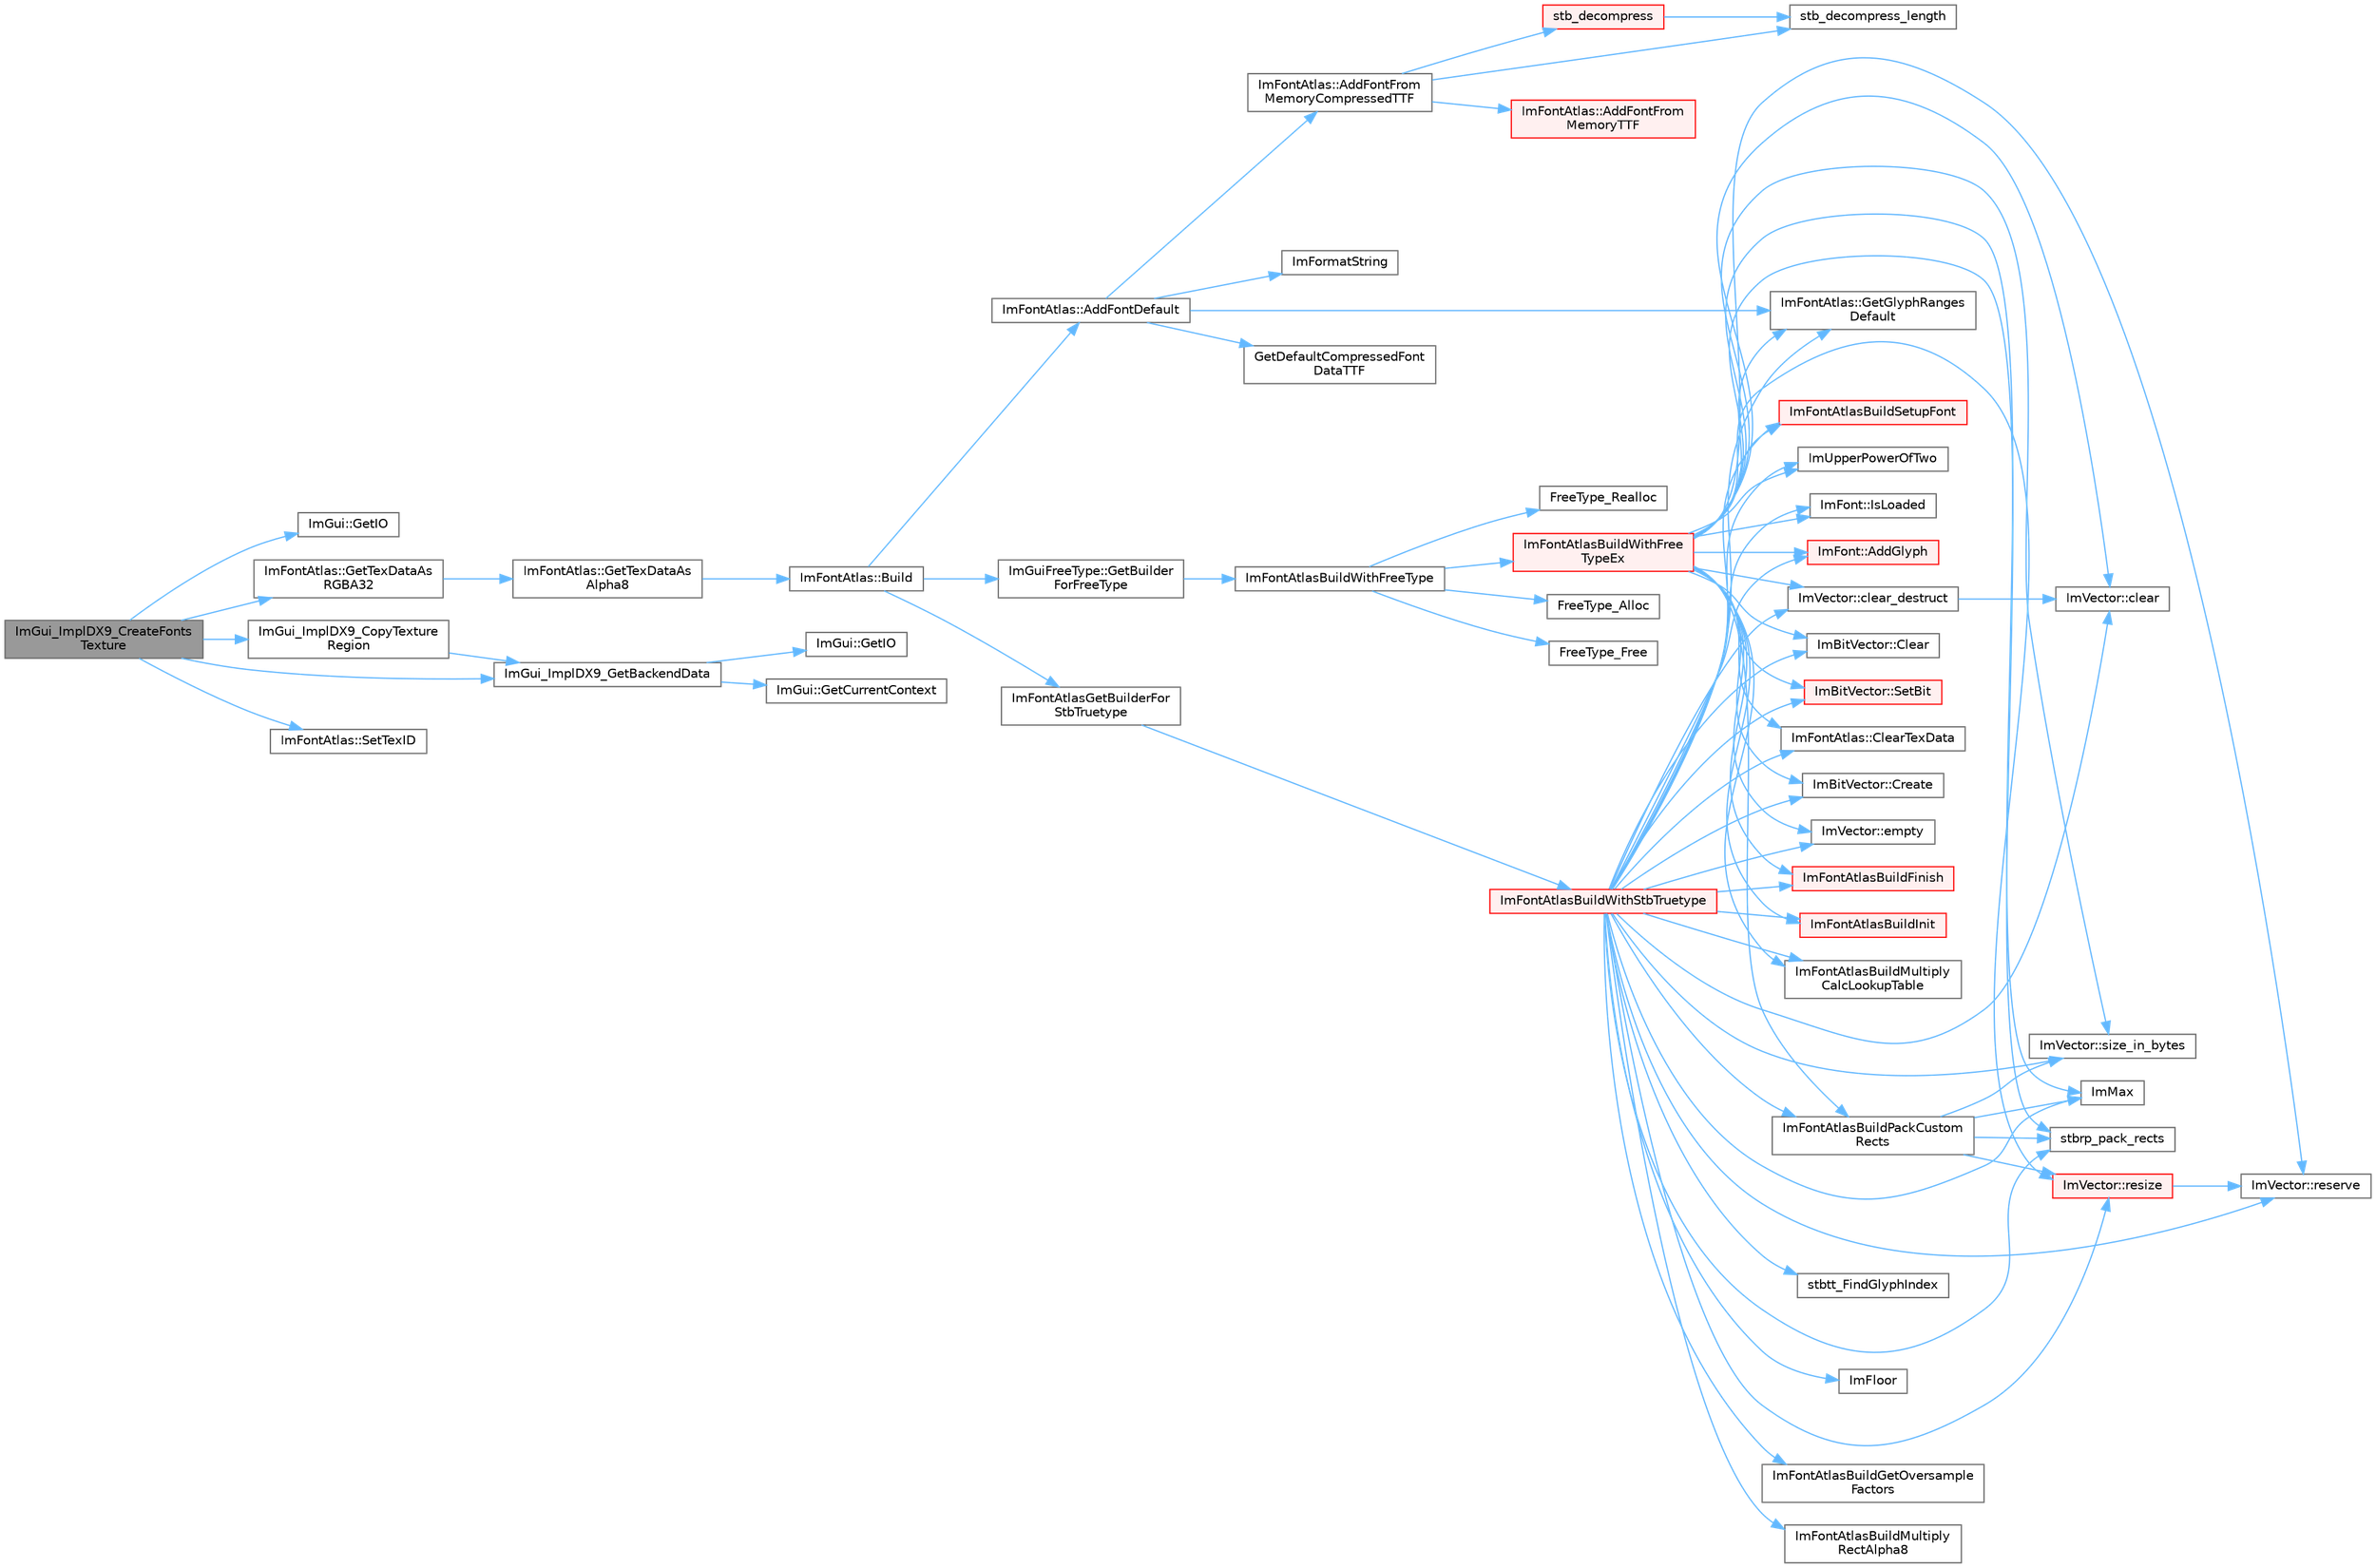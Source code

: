 digraph "ImGui_ImplDX9_CreateFontsTexture"
{
 // LATEX_PDF_SIZE
  bgcolor="transparent";
  edge [fontname=Helvetica,fontsize=10,labelfontname=Helvetica,labelfontsize=10];
  node [fontname=Helvetica,fontsize=10,shape=box,height=0.2,width=0.4];
  rankdir="LR";
  Node1 [id="Node000001",label="ImGui_ImplDX9_CreateFonts\lTexture",height=0.2,width=0.4,color="gray40", fillcolor="grey60", style="filled", fontcolor="black",tooltip=" "];
  Node1 -> Node2 [id="edge1_Node000001_Node000002",color="steelblue1",style="solid",tooltip=" "];
  Node2 [id="Node000002",label="ImGui::GetIO",height=0.2,width=0.4,color="grey40", fillcolor="white", style="filled",URL="$namespace_im_gui.html#a3179e560812f878f3961ce803a5d9302",tooltip=" "];
  Node1 -> Node3 [id="edge2_Node000001_Node000003",color="steelblue1",style="solid",tooltip=" "];
  Node3 [id="Node000003",label="ImFontAtlas::GetTexDataAs\lRGBA32",height=0.2,width=0.4,color="grey40", fillcolor="white", style="filled",URL="$struct_im_font_atlas.html#a8abb0c4e67ebb38249d4df71218c4eec",tooltip=" "];
  Node3 -> Node4 [id="edge3_Node000003_Node000004",color="steelblue1",style="solid",tooltip=" "];
  Node4 [id="Node000004",label="ImFontAtlas::GetTexDataAs\lAlpha8",height=0.2,width=0.4,color="grey40", fillcolor="white", style="filled",URL="$struct_im_font_atlas.html#aeff1a1044a1ab68d8f27bb2819cd9f44",tooltip=" "];
  Node4 -> Node5 [id="edge4_Node000004_Node000005",color="steelblue1",style="solid",tooltip=" "];
  Node5 [id="Node000005",label="ImFontAtlas::Build",height=0.2,width=0.4,color="grey40", fillcolor="white", style="filled",URL="$struct_im_font_atlas.html#a81e39e30dffa4dd7e458a53297451e27",tooltip=" "];
  Node5 -> Node6 [id="edge5_Node000005_Node000006",color="steelblue1",style="solid",tooltip=" "];
  Node6 [id="Node000006",label="ImFontAtlas::AddFontDefault",height=0.2,width=0.4,color="grey40", fillcolor="white", style="filled",URL="$struct_im_font_atlas.html#a9d2b4a94579bf603a0d2662cd8348cbd",tooltip=" "];
  Node6 -> Node7 [id="edge6_Node000006_Node000007",color="steelblue1",style="solid",tooltip=" "];
  Node7 [id="Node000007",label="ImFontAtlas::AddFontFrom\lMemoryCompressedTTF",height=0.2,width=0.4,color="grey40", fillcolor="white", style="filled",URL="$struct_im_font_atlas.html#a478ffa07777bf990ade02889e15a21ab",tooltip=" "];
  Node7 -> Node8 [id="edge7_Node000007_Node000008",color="steelblue1",style="solid",tooltip=" "];
  Node8 [id="Node000008",label="ImFontAtlas::AddFontFrom\lMemoryTTF",height=0.2,width=0.4,color="red", fillcolor="#FFF0F0", style="filled",URL="$struct_im_font_atlas.html#a95eec9b791e9c509180030f8176406ff",tooltip=" "];
  Node7 -> Node13 [id="edge8_Node000007_Node000013",color="steelblue1",style="solid",tooltip=" "];
  Node13 [id="Node000013",label="stb_decompress",height=0.2,width=0.4,color="red", fillcolor="#FFF0F0", style="filled",URL="$imgui__draw_8cpp.html#a23f899d930c93d351569ee83cf920570",tooltip=" "];
  Node13 -> Node15 [id="edge9_Node000013_Node000015",color="steelblue1",style="solid",tooltip=" "];
  Node15 [id="Node000015",label="stb_decompress_length",height=0.2,width=0.4,color="grey40", fillcolor="white", style="filled",URL="$imgui__draw_8cpp.html#a5a5301def23b33e2156ac79a8b65c69b",tooltip=" "];
  Node7 -> Node15 [id="edge10_Node000007_Node000015",color="steelblue1",style="solid",tooltip=" "];
  Node6 -> Node19 [id="edge11_Node000006_Node000019",color="steelblue1",style="solid",tooltip=" "];
  Node19 [id="Node000019",label="GetDefaultCompressedFont\lDataTTF",height=0.2,width=0.4,color="grey40", fillcolor="white", style="filled",URL="$imgui__draw_8cpp.html#abc3b462ef2c5ef511d4f7231e3d9b853",tooltip=" "];
  Node6 -> Node20 [id="edge12_Node000006_Node000020",color="steelblue1",style="solid",tooltip=" "];
  Node20 [id="Node000020",label="ImFontAtlas::GetGlyphRanges\lDefault",height=0.2,width=0.4,color="grey40", fillcolor="white", style="filled",URL="$struct_im_font_atlas.html#adec0df140eb1dc01c2a22a5253d62820",tooltip=" "];
  Node6 -> Node21 [id="edge13_Node000006_Node000021",color="steelblue1",style="solid",tooltip=" "];
  Node21 [id="Node000021",label="ImFormatString",height=0.2,width=0.4,color="grey40", fillcolor="white", style="filled",URL="$imgui_8cpp.html#a75ccaf7d676b1f567ba888ae42ac3809",tooltip=" "];
  Node5 -> Node22 [id="edge14_Node000005_Node000022",color="steelblue1",style="solid",tooltip=" "];
  Node22 [id="Node000022",label="ImGuiFreeType::GetBuilder\lForFreeType",height=0.2,width=0.4,color="grey40", fillcolor="white", style="filled",URL="$namespace_im_gui_free_type.html#ad0ba08f92f212ec5da9dd7a2872e0ae3",tooltip=" "];
  Node22 -> Node23 [id="edge15_Node000022_Node000023",color="steelblue1",style="solid",tooltip=" "];
  Node23 [id="Node000023",label="ImFontAtlasBuildWithFreeType",height=0.2,width=0.4,color="grey40", fillcolor="white", style="filled",URL="$imgui__freetype_8cpp.html#a59c51a543162f6d8a70c66e526f2f5fe",tooltip=" "];
  Node23 -> Node24 [id="edge16_Node000023_Node000024",color="steelblue1",style="solid",tooltip=" "];
  Node24 [id="Node000024",label="FreeType_Alloc",height=0.2,width=0.4,color="grey40", fillcolor="white", style="filled",URL="$imgui__freetype_8cpp.html#a6a98733a4a93bb0b2a6cc6c1d1c0637c",tooltip=" "];
  Node23 -> Node25 [id="edge17_Node000023_Node000025",color="steelblue1",style="solid",tooltip=" "];
  Node25 [id="Node000025",label="FreeType_Free",height=0.2,width=0.4,color="grey40", fillcolor="white", style="filled",URL="$imgui__freetype_8cpp.html#abc3aa644b842c8087c6a785b59fcf5e6",tooltip=" "];
  Node23 -> Node26 [id="edge18_Node000023_Node000026",color="steelblue1",style="solid",tooltip=" "];
  Node26 [id="Node000026",label="FreeType_Realloc",height=0.2,width=0.4,color="grey40", fillcolor="white", style="filled",URL="$imgui__freetype_8cpp.html#afb83eb710c8c6c48c842184d2b43bd72",tooltip=" "];
  Node23 -> Node27 [id="edge19_Node000023_Node000027",color="steelblue1",style="solid",tooltip=" "];
  Node27 [id="Node000027",label="ImFontAtlasBuildWithFree\lTypeEx",height=0.2,width=0.4,color="red", fillcolor="#FFF0F0", style="filled",URL="$imgui__freetype_8cpp.html#af965b039f4cb8ad8bcdc5a1981ac5d81",tooltip=" "];
  Node27 -> Node28 [id="edge20_Node000027_Node000028",color="steelblue1",style="solid",tooltip=" "];
  Node28 [id="Node000028",label="ImFont::AddGlyph",height=0.2,width=0.4,color="red", fillcolor="#FFF0F0", style="filled",URL="$struct_im_font.html#a1badad96fa8d41b4754fc7bdb826e6b2",tooltip=" "];
  Node27 -> Node32 [id="edge21_Node000027_Node000032",color="steelblue1",style="solid",tooltip=" "];
  Node32 [id="Node000032",label="ImBitVector::Clear",height=0.2,width=0.4,color="grey40", fillcolor="white", style="filled",URL="$struct_im_bit_vector.html#a6486ac9a357400a42af07909f937a659",tooltip=" "];
  Node27 -> Node33 [id="edge22_Node000027_Node000033",color="steelblue1",style="solid",tooltip=" "];
  Node33 [id="Node000033",label="ImVector::clear",height=0.2,width=0.4,color="grey40", fillcolor="white", style="filled",URL="$struct_im_vector.html#ae2d401b4ec5f1113cdb8edb5a61a38f7",tooltip=" "];
  Node27 -> Node34 [id="edge23_Node000027_Node000034",color="steelblue1",style="solid",tooltip=" "];
  Node34 [id="Node000034",label="ImVector::clear_destruct",height=0.2,width=0.4,color="grey40", fillcolor="white", style="filled",URL="$struct_im_vector.html#ac1ed34eac753156e87e8a92f78dbbe3f",tooltip=" "];
  Node34 -> Node33 [id="edge24_Node000034_Node000033",color="steelblue1",style="solid",tooltip=" "];
  Node27 -> Node10 [id="edge25_Node000027_Node000010",color="steelblue1",style="solid",tooltip=" "];
  Node10 [id="Node000010",label="ImFontAtlas::ClearTexData",height=0.2,width=0.4,color="grey40", fillcolor="white", style="filled",URL="$struct_im_font_atlas.html#a3ede4bd513bec044c77ac392ad9c6e86",tooltip=" "];
  Node27 -> Node35 [id="edge26_Node000027_Node000035",color="steelblue1",style="solid",tooltip=" "];
  Node35 [id="Node000035",label="ImBitVector::Create",height=0.2,width=0.4,color="grey40", fillcolor="white", style="filled",URL="$struct_im_bit_vector.html#a2e25a0809000ad27bfc3fb89f3d04829",tooltip=" "];
  Node27 -> Node36 [id="edge27_Node000027_Node000036",color="steelblue1",style="solid",tooltip=" "];
  Node36 [id="Node000036",label="ImVector::empty",height=0.2,width=0.4,color="grey40", fillcolor="white", style="filled",URL="$struct_im_vector.html#aa53e48a5272f4bad1099368769514ff1",tooltip=" "];
  Node27 -> Node20 [id="edge28_Node000027_Node000020",color="steelblue1",style="solid",tooltip=" "];
  Node27 -> Node38 [id="edge29_Node000027_Node000038",color="steelblue1",style="solid",tooltip=" "];
  Node38 [id="Node000038",label="ImFontAtlasBuildFinish",height=0.2,width=0.4,color="red", fillcolor="#FFF0F0", style="filled",URL="$imgui__draw_8cpp.html#adbf0ee92b3ac86e30b9e81f552d15d37",tooltip=" "];
  Node27 -> Node52 [id="edge30_Node000027_Node000052",color="steelblue1",style="solid",tooltip=" "];
  Node52 [id="Node000052",label="ImFontAtlasBuildInit",height=0.2,width=0.4,color="red", fillcolor="#FFF0F0", style="filled",URL="$imgui__draw_8cpp.html#ac050ff181df43cec0b63d834b6039c3f",tooltip=" "];
  Node27 -> Node54 [id="edge31_Node000027_Node000054",color="steelblue1",style="solid",tooltip=" "];
  Node54 [id="Node000054",label="ImFontAtlasBuildMultiply\lCalcLookupTable",height=0.2,width=0.4,color="grey40", fillcolor="white", style="filled",URL="$imgui__draw_8cpp.html#a8d5f3a053aae34ac7b93e39cb9096d06",tooltip=" "];
  Node27 -> Node55 [id="edge32_Node000027_Node000055",color="steelblue1",style="solid",tooltip=" "];
  Node55 [id="Node000055",label="ImFontAtlasBuildPackCustom\lRects",height=0.2,width=0.4,color="grey40", fillcolor="white", style="filled",URL="$imgui__draw_8cpp.html#add0fcd1708ca3540688d8277fc01bf3f",tooltip=" "];
  Node55 -> Node44 [id="edge33_Node000055_Node000044",color="steelblue1",style="solid",tooltip=" "];
  Node44 [id="Node000044",label="ImMax",height=0.2,width=0.4,color="grey40", fillcolor="white", style="filled",URL="$imgui__internal_8h.html#a7667efd95147d0422f140917c71a9226",tooltip=" "];
  Node55 -> Node56 [id="edge34_Node000055_Node000056",color="steelblue1",style="solid",tooltip=" "];
  Node56 [id="Node000056",label="ImVector::resize",height=0.2,width=0.4,color="red", fillcolor="#FFF0F0", style="filled",URL="$struct_im_vector.html#ac371dd62e56ae486b1a5038cf07eee56",tooltip=" "];
  Node56 -> Node58 [id="edge35_Node000056_Node000058",color="steelblue1",style="solid",tooltip=" "];
  Node58 [id="Node000058",label="ImVector::reserve",height=0.2,width=0.4,color="grey40", fillcolor="white", style="filled",URL="$struct_im_vector.html#a0f14f5736c3372157856eebb67123b75",tooltip=" "];
  Node55 -> Node59 [id="edge36_Node000055_Node000059",color="steelblue1",style="solid",tooltip=" "];
  Node59 [id="Node000059",label="ImVector::size_in_bytes",height=0.2,width=0.4,color="grey40", fillcolor="white", style="filled",URL="$struct_im_vector.html#ade9f2e937e47b0e0f9970dcfba038204",tooltip=" "];
  Node55 -> Node60 [id="edge37_Node000055_Node000060",color="steelblue1",style="solid",tooltip=" "];
  Node60 [id="Node000060",label="stbrp_pack_rects",height=0.2,width=0.4,color="grey40", fillcolor="white", style="filled",URL="$imstb__rectpack_8h.html#af038ae1b98573f24736c9a3eed0478ba",tooltip=" "];
  Node27 -> Node61 [id="edge38_Node000027_Node000061",color="steelblue1",style="solid",tooltip=" "];
  Node61 [id="Node000061",label="ImFontAtlasBuildSetupFont",height=0.2,width=0.4,color="red", fillcolor="#FFF0F0", style="filled",URL="$imgui__draw_8cpp.html#a4bea0932904c84de73237df3f1f76bdd",tooltip=" "];
  Node27 -> Node44 [id="edge39_Node000027_Node000044",color="steelblue1",style="solid",tooltip=" "];
  Node27 -> Node63 [id="edge40_Node000027_Node000063",color="steelblue1",style="solid",tooltip=" "];
  Node63 [id="Node000063",label="ImUpperPowerOfTwo",height=0.2,width=0.4,color="grey40", fillcolor="white", style="filled",URL="$imgui__internal_8h.html#adae096c61c812293ec61ac541c146674",tooltip=" "];
  Node27 -> Node64 [id="edge41_Node000027_Node000064",color="steelblue1",style="solid",tooltip=" "];
  Node64 [id="Node000064",label="ImFont::IsLoaded",height=0.2,width=0.4,color="grey40", fillcolor="white", style="filled",URL="$struct_im_font.html#a97dafa61cc94e84be396d69b0d42b1ce",tooltip=" "];
  Node27 -> Node58 [id="edge42_Node000027_Node000058",color="steelblue1",style="solid",tooltip=" "];
  Node27 -> Node56 [id="edge43_Node000027_Node000056",color="steelblue1",style="solid",tooltip=" "];
  Node27 -> Node66 [id="edge44_Node000027_Node000066",color="steelblue1",style="solid",tooltip=" "];
  Node66 [id="Node000066",label="ImBitVector::SetBit",height=0.2,width=0.4,color="red", fillcolor="#FFF0F0", style="filled",URL="$struct_im_bit_vector.html#afab0abbd320b1f33d1988760be7cd39b",tooltip=" "];
  Node27 -> Node59 [id="edge45_Node000027_Node000059",color="steelblue1",style="solid",tooltip=" "];
  Node27 -> Node60 [id="edge46_Node000027_Node000060",color="steelblue1",style="solid",tooltip=" "];
  Node5 -> Node70 [id="edge47_Node000005_Node000070",color="steelblue1",style="solid",tooltip=" "];
  Node70 [id="Node000070",label="ImFontAtlasGetBuilderFor\lStbTruetype",height=0.2,width=0.4,color="grey40", fillcolor="white", style="filled",URL="$imgui__draw_8cpp.html#a4c276d0224ef420d570c9485c4c76a19",tooltip=" "];
  Node70 -> Node71 [id="edge48_Node000070_Node000071",color="steelblue1",style="solid",tooltip=" "];
  Node71 [id="Node000071",label="ImFontAtlasBuildWithStbTruetype",height=0.2,width=0.4,color="red", fillcolor="#FFF0F0", style="filled",URL="$imgui__draw_8cpp.html#a2f785bd6dd330af7a832589fa24f303a",tooltip=" "];
  Node71 -> Node28 [id="edge49_Node000071_Node000028",color="steelblue1",style="solid",tooltip=" "];
  Node71 -> Node32 [id="edge50_Node000071_Node000032",color="steelblue1",style="solid",tooltip=" "];
  Node71 -> Node33 [id="edge51_Node000071_Node000033",color="steelblue1",style="solid",tooltip=" "];
  Node71 -> Node34 [id="edge52_Node000071_Node000034",color="steelblue1",style="solid",tooltip=" "];
  Node71 -> Node10 [id="edge53_Node000071_Node000010",color="steelblue1",style="solid",tooltip=" "];
  Node71 -> Node35 [id="edge54_Node000071_Node000035",color="steelblue1",style="solid",tooltip=" "];
  Node71 -> Node36 [id="edge55_Node000071_Node000036",color="steelblue1",style="solid",tooltip=" "];
  Node71 -> Node20 [id="edge56_Node000071_Node000020",color="steelblue1",style="solid",tooltip=" "];
  Node71 -> Node72 [id="edge57_Node000071_Node000072",color="steelblue1",style="solid",tooltip=" "];
  Node72 [id="Node000072",label="ImFloor",height=0.2,width=0.4,color="grey40", fillcolor="white", style="filled",URL="$imgui__internal_8h.html#a51a84b6be21807818b857a8565d97912",tooltip=" "];
  Node71 -> Node38 [id="edge58_Node000071_Node000038",color="steelblue1",style="solid",tooltip=" "];
  Node71 -> Node73 [id="edge59_Node000071_Node000073",color="steelblue1",style="solid",tooltip=" "];
  Node73 [id="Node000073",label="ImFontAtlasBuildGetOversample\lFactors",height=0.2,width=0.4,color="grey40", fillcolor="white", style="filled",URL="$imgui__draw_8cpp.html#aa1efcf4c3caa22137e6a7d548435af5a",tooltip=" "];
  Node71 -> Node52 [id="edge60_Node000071_Node000052",color="steelblue1",style="solid",tooltip=" "];
  Node71 -> Node54 [id="edge61_Node000071_Node000054",color="steelblue1",style="solid",tooltip=" "];
  Node71 -> Node74 [id="edge62_Node000071_Node000074",color="steelblue1",style="solid",tooltip=" "];
  Node74 [id="Node000074",label="ImFontAtlasBuildMultiply\lRectAlpha8",height=0.2,width=0.4,color="grey40", fillcolor="white", style="filled",URL="$imgui__draw_8cpp.html#a8dc3feae771599949b33712b520e9060",tooltip=" "];
  Node71 -> Node55 [id="edge63_Node000071_Node000055",color="steelblue1",style="solid",tooltip=" "];
  Node71 -> Node61 [id="edge64_Node000071_Node000061",color="steelblue1",style="solid",tooltip=" "];
  Node71 -> Node44 [id="edge65_Node000071_Node000044",color="steelblue1",style="solid",tooltip=" "];
  Node71 -> Node63 [id="edge66_Node000071_Node000063",color="steelblue1",style="solid",tooltip=" "];
  Node71 -> Node64 [id="edge67_Node000071_Node000064",color="steelblue1",style="solid",tooltip=" "];
  Node71 -> Node58 [id="edge68_Node000071_Node000058",color="steelblue1",style="solid",tooltip=" "];
  Node71 -> Node56 [id="edge69_Node000071_Node000056",color="steelblue1",style="solid",tooltip=" "];
  Node71 -> Node66 [id="edge70_Node000071_Node000066",color="steelblue1",style="solid",tooltip=" "];
  Node71 -> Node59 [id="edge71_Node000071_Node000059",color="steelblue1",style="solid",tooltip=" "];
  Node71 -> Node60 [id="edge72_Node000071_Node000060",color="steelblue1",style="solid",tooltip=" "];
  Node71 -> Node75 [id="edge73_Node000071_Node000075",color="steelblue1",style="solid",tooltip=" "];
  Node75 [id="Node000075",label="stbtt_FindGlyphIndex",height=0.2,width=0.4,color="grey40", fillcolor="white", style="filled",URL="$imstb__truetype_8h.html#a213d5628c6b2e5c107b99378eefc6e3a",tooltip=" "];
  Node1 -> Node87 [id="edge74_Node000001_Node000087",color="steelblue1",style="solid",tooltip=" "];
  Node87 [id="Node000087",label="ImGui_ImplDX9_CopyTexture\lRegion",height=0.2,width=0.4,color="grey40", fillcolor="white", style="filled",URL="$imgui__impl__dx9_8cpp.html#a405eb6a0fad3960f2bd742ffa8ac5310",tooltip=" "];
  Node87 -> Node88 [id="edge75_Node000087_Node000088",color="steelblue1",style="solid",tooltip=" "];
  Node88 [id="Node000088",label="ImGui_ImplDX9_GetBackendData",height=0.2,width=0.4,color="grey40", fillcolor="white", style="filled",URL="$imgui__impl__dx9_8cpp.html#a7d4a627084dae9975dcce23791c52b67",tooltip=" "];
  Node88 -> Node89 [id="edge76_Node000088_Node000089",color="steelblue1",style="solid",tooltip=" "];
  Node89 [id="Node000089",label="ImGui::GetCurrentContext",height=0.2,width=0.4,color="grey40", fillcolor="white", style="filled",URL="$namespace_im_gui.html#af557a6de5538099a0f6047eb994bbf42",tooltip=" "];
  Node88 -> Node90 [id="edge77_Node000088_Node000090",color="steelblue1",style="solid",tooltip=" "];
  Node90 [id="Node000090",label="ImGui::GetIO",height=0.2,width=0.4,color="grey40", fillcolor="white", style="filled",URL="$namespace_im_gui.html#a7dea7d0530868f078324f14a308f0c3c",tooltip=" "];
  Node1 -> Node88 [id="edge78_Node000001_Node000088",color="steelblue1",style="solid",tooltip=" "];
  Node1 -> Node91 [id="edge79_Node000001_Node000091",color="steelblue1",style="solid",tooltip=" "];
  Node91 [id="Node000091",label="ImFontAtlas::SetTexID",height=0.2,width=0.4,color="grey40", fillcolor="white", style="filled",URL="$struct_im_font_atlas.html#a96ffd1956c11dac4f79b43c095828445",tooltip=" "];
}
